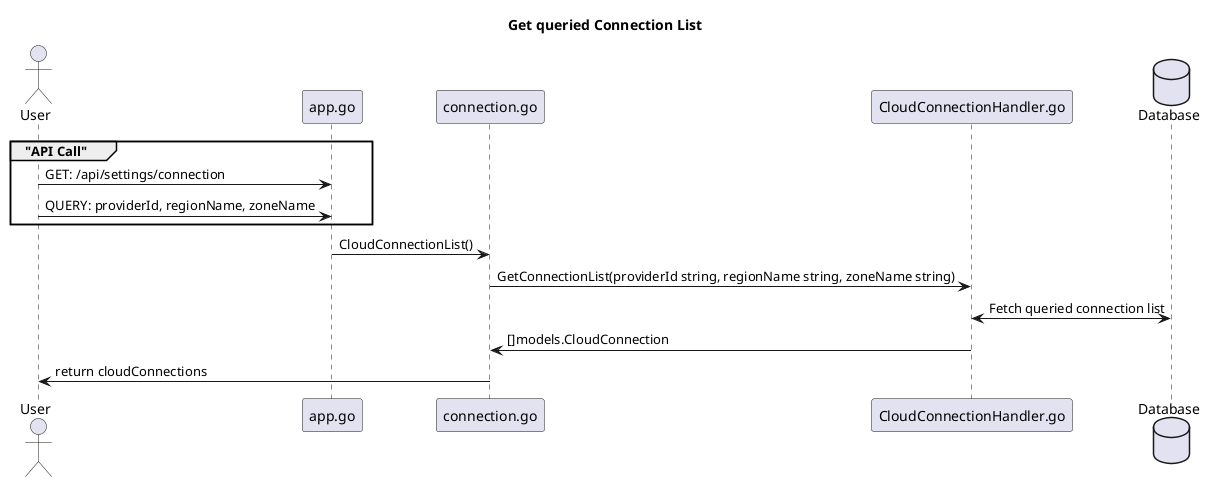 @startuml

title "Get queried Connection List"

actor User as user

participant "app.go" as app
participant "connection.go" as route
participant "CloudConnectionHandler.go" as handler
database Database as DB

group  "API Call"
user    -> app : GET: /api/settings/connection
user    -> app : QUERY: providerId, regionName, zoneName
end
app     -> route: CloudConnectionList()
route     -> handler: GetConnectionList(providerId string, regionName string, zoneName string)
handler <-> DB: Fetch queried connection list
route <- handler: []models.CloudConnection
user <- route:  return cloudConnections


@enduml
